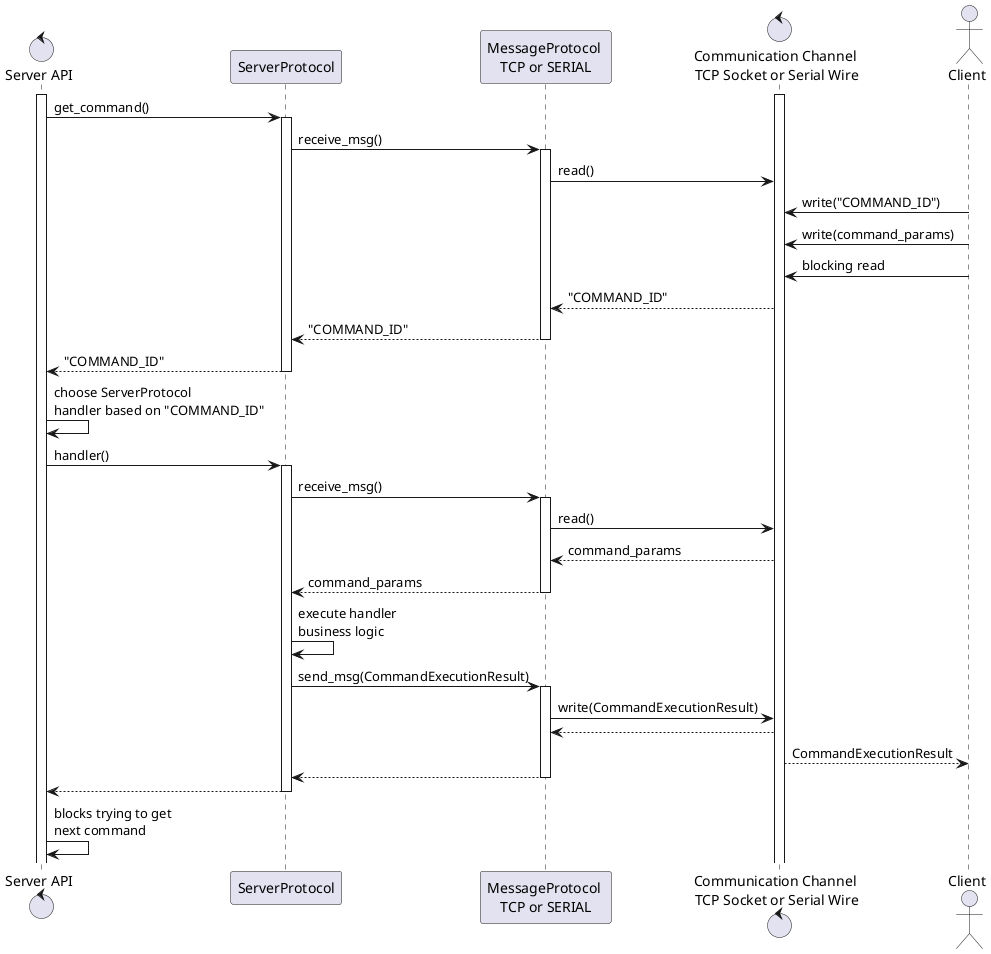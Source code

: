 @startuml

control "Server API" as SERVER
participant ServerProtocol as SP
participant "MessageProtocol \nTCP or SERIAL" as MP
control "Communication Channel \nTCP Socket or Serial Wire" as CHANNEL
actor "Client" as CLIENT



activate CHANNEL

activate SERVER

SERVER -> SP : get_command()
activate SP
  SP -> MP : receive_msg()
  activate MP

  MP -> CHANNEL : read()


CLIENT -> CHANNEL : write("COMMAND_ID")
CLIENT -> CHANNEL : write(command_params)
CLIENT -> CHANNEL : blocking read

  MP <-- CHANNEL : "COMMAND_ID"

  SP <-- MP : "COMMAND_ID"
  deactivate MP
  SERVER <-- SP : "COMMAND_ID"
  deactivate SP
  SERVER -> SERVER : choose ServerProtocol\nhandler based on "COMMAND_ID"

  SERVER -> SP : handler()
  activate SP
    SP -> MP : receive_msg()
    activate MP
      MP -> CHANNEL : read()
      MP <-- CHANNEL : command_params
      SP <-- MP : command_params
    deactivate MP
    SP -> SP : execute handler\nbusiness logic

    SP -> MP : send_msg(CommandExecutionResult)
    activate MP
      MP -> CHANNEL : write(CommandExecutionResult)
      MP <-- CHANNEL


CLIENT <-- CHANNEL : CommandExecutionResult


      SP <-- MP
    deactivate MP

  SERVER <-- SP
  deactivate SP

SERVER -> SERVER : blocks trying to get \nnext command


@enduml
